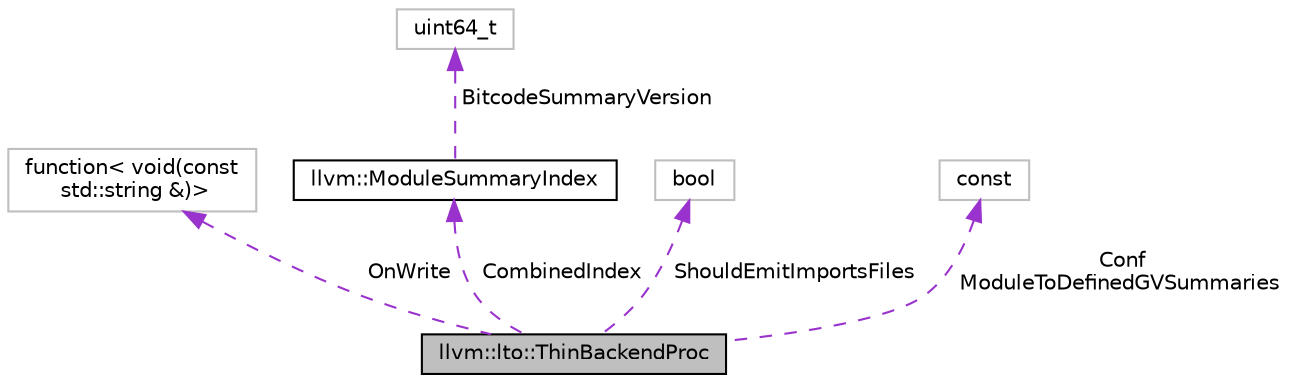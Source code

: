 digraph "llvm::lto::ThinBackendProc"
{
 // LATEX_PDF_SIZE
  bgcolor="transparent";
  edge [fontname="Helvetica",fontsize="10",labelfontname="Helvetica",labelfontsize="10"];
  node [fontname="Helvetica",fontsize="10",shape=record];
  Node1 [label="llvm::lto::ThinBackendProc",height=0.2,width=0.4,color="black", fillcolor="grey75", style="filled", fontcolor="black",tooltip="This class defines the interface to the ThinLTO backend."];
  Node2 -> Node1 [dir="back",color="darkorchid3",fontsize="10",style="dashed",label=" OnWrite" ,fontname="Helvetica"];
  Node2 [label="function\< void(const\l std::string &)\>",height=0.2,width=0.4,color="grey75",tooltip=" "];
  Node3 -> Node1 [dir="back",color="darkorchid3",fontsize="10",style="dashed",label=" CombinedIndex" ,fontname="Helvetica"];
  Node3 [label="llvm::ModuleSummaryIndex",height=0.2,width=0.4,color="black",URL="$classllvm_1_1ModuleSummaryIndex.html",tooltip="Class to hold module path string table and global value map, and encapsulate methods for operating on..."];
  Node4 -> Node3 [dir="back",color="darkorchid3",fontsize="10",style="dashed",label=" BitcodeSummaryVersion" ,fontname="Helvetica"];
  Node4 [label="uint64_t",height=0.2,width=0.4,color="grey75",tooltip=" "];
  Node5 -> Node1 [dir="back",color="darkorchid3",fontsize="10",style="dashed",label=" ShouldEmitImportsFiles" ,fontname="Helvetica"];
  Node5 [label="bool",height=0.2,width=0.4,color="grey75",tooltip=" "];
  Node6 -> Node1 [dir="back",color="darkorchid3",fontsize="10",style="dashed",label=" Conf\nModuleToDefinedGVSummaries" ,fontname="Helvetica"];
  Node6 [label="const",height=0.2,width=0.4,color="grey75",tooltip=" "];
}
